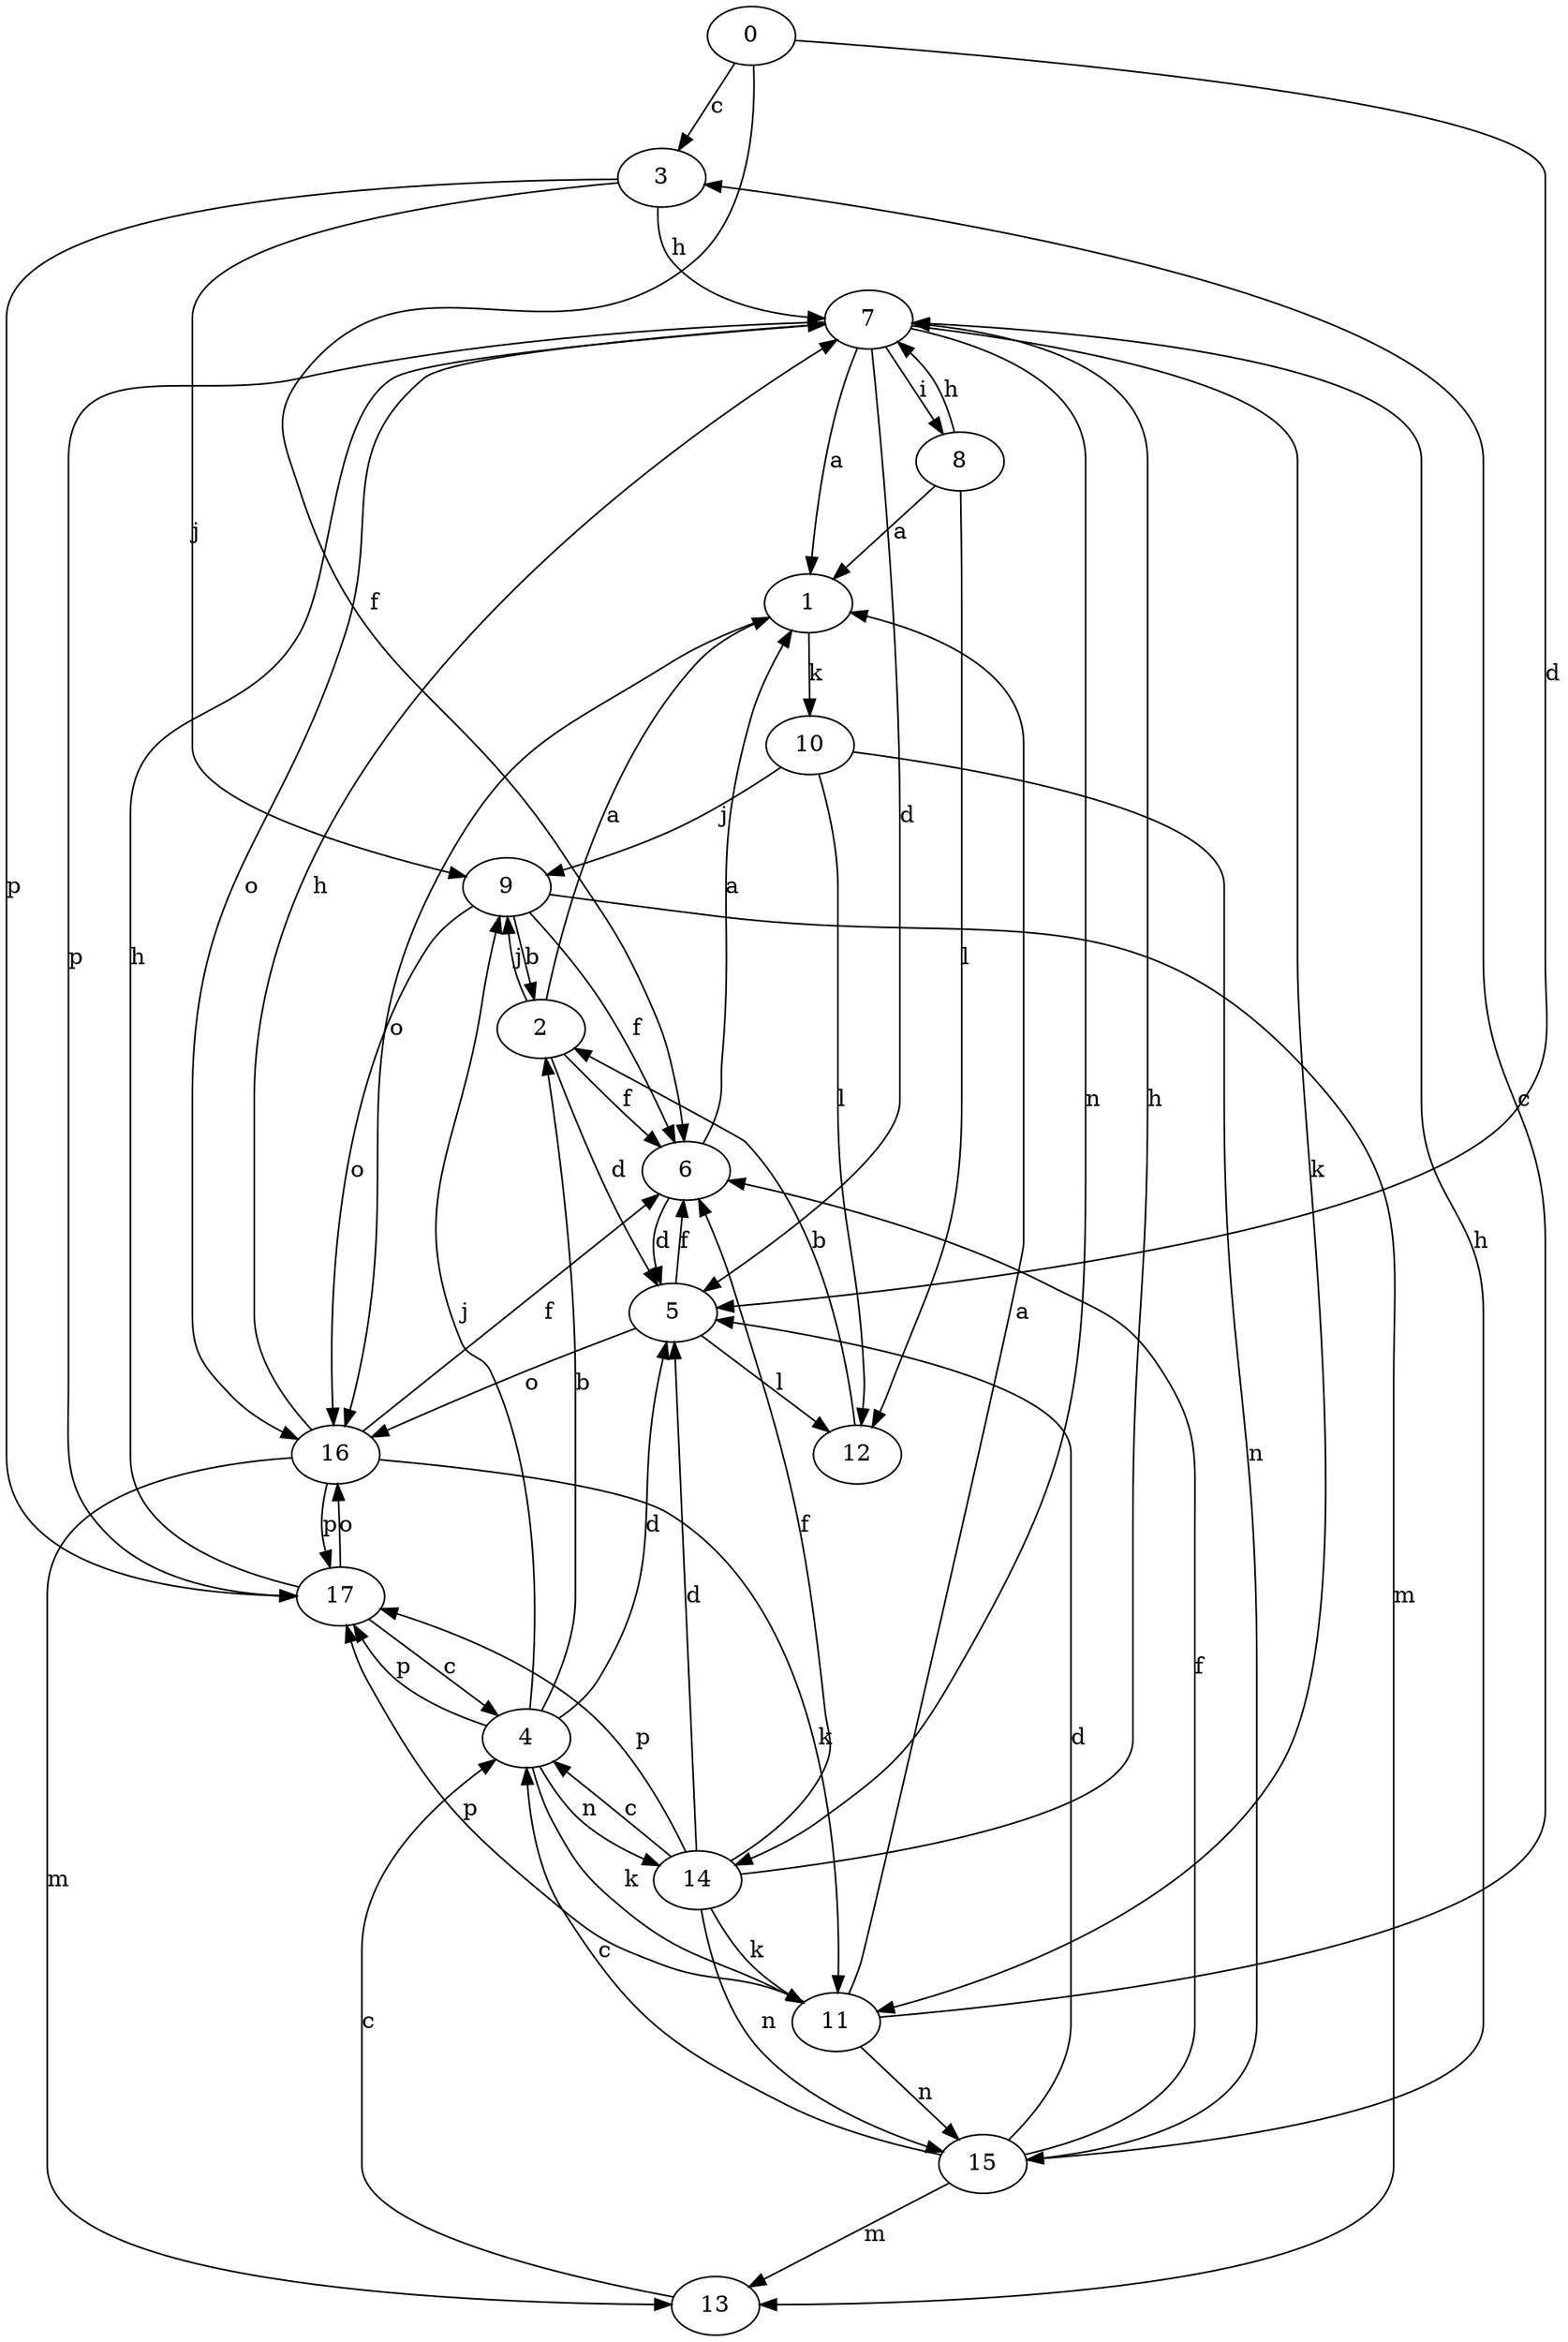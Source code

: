 strict digraph  {
0;
1;
2;
3;
4;
5;
6;
7;
8;
9;
10;
11;
12;
13;
14;
15;
16;
17;
0 -> 3  [label=c];
0 -> 5  [label=d];
0 -> 6  [label=f];
1 -> 10  [label=k];
1 -> 16  [label=o];
2 -> 1  [label=a];
2 -> 5  [label=d];
2 -> 6  [label=f];
2 -> 9  [label=j];
3 -> 7  [label=h];
3 -> 9  [label=j];
3 -> 17  [label=p];
4 -> 2  [label=b];
4 -> 5  [label=d];
4 -> 9  [label=j];
4 -> 11  [label=k];
4 -> 14  [label=n];
4 -> 17  [label=p];
5 -> 6  [label=f];
5 -> 12  [label=l];
5 -> 16  [label=o];
6 -> 1  [label=a];
6 -> 5  [label=d];
7 -> 1  [label=a];
7 -> 5  [label=d];
7 -> 8  [label=i];
7 -> 11  [label=k];
7 -> 14  [label=n];
7 -> 16  [label=o];
7 -> 17  [label=p];
8 -> 1  [label=a];
8 -> 7  [label=h];
8 -> 12  [label=l];
9 -> 2  [label=b];
9 -> 6  [label=f];
9 -> 13  [label=m];
9 -> 16  [label=o];
10 -> 9  [label=j];
10 -> 12  [label=l];
10 -> 15  [label=n];
11 -> 1  [label=a];
11 -> 3  [label=c];
11 -> 15  [label=n];
11 -> 17  [label=p];
12 -> 2  [label=b];
13 -> 4  [label=c];
14 -> 4  [label=c];
14 -> 5  [label=d];
14 -> 6  [label=f];
14 -> 7  [label=h];
14 -> 11  [label=k];
14 -> 15  [label=n];
14 -> 17  [label=p];
15 -> 4  [label=c];
15 -> 5  [label=d];
15 -> 6  [label=f];
15 -> 7  [label=h];
15 -> 13  [label=m];
16 -> 6  [label=f];
16 -> 7  [label=h];
16 -> 11  [label=k];
16 -> 13  [label=m];
16 -> 17  [label=p];
17 -> 4  [label=c];
17 -> 7  [label=h];
17 -> 16  [label=o];
}
